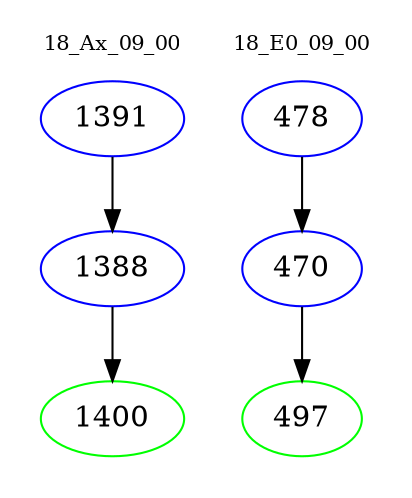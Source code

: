 digraph{
subgraph cluster_0 {
color = white
label = "18_Ax_09_00";
fontsize=10;
T0_1391 [label="1391", color="blue"]
T0_1391 -> T0_1388 [color="black"]
T0_1388 [label="1388", color="blue"]
T0_1388 -> T0_1400 [color="black"]
T0_1400 [label="1400", color="green"]
}
subgraph cluster_1 {
color = white
label = "18_E0_09_00";
fontsize=10;
T1_478 [label="478", color="blue"]
T1_478 -> T1_470 [color="black"]
T1_470 [label="470", color="blue"]
T1_470 -> T1_497 [color="black"]
T1_497 [label="497", color="green"]
}
}
